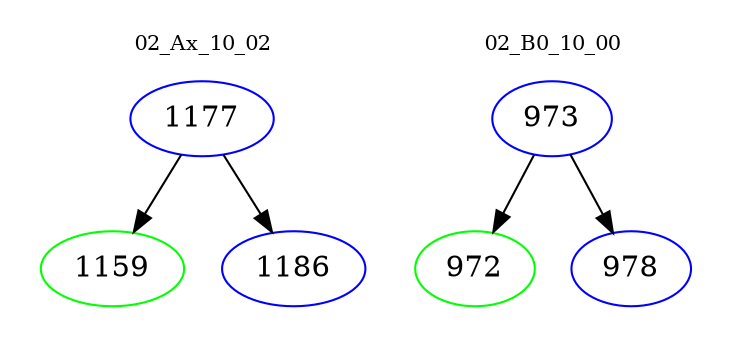 digraph{
subgraph cluster_0 {
color = white
label = "02_Ax_10_02";
fontsize=10;
T0_1177 [label="1177", color="blue"]
T0_1177 -> T0_1159 [color="black"]
T0_1159 [label="1159", color="green"]
T0_1177 -> T0_1186 [color="black"]
T0_1186 [label="1186", color="blue"]
}
subgraph cluster_1 {
color = white
label = "02_B0_10_00";
fontsize=10;
T1_973 [label="973", color="blue"]
T1_973 -> T1_972 [color="black"]
T1_972 [label="972", color="green"]
T1_973 -> T1_978 [color="black"]
T1_978 [label="978", color="blue"]
}
}
